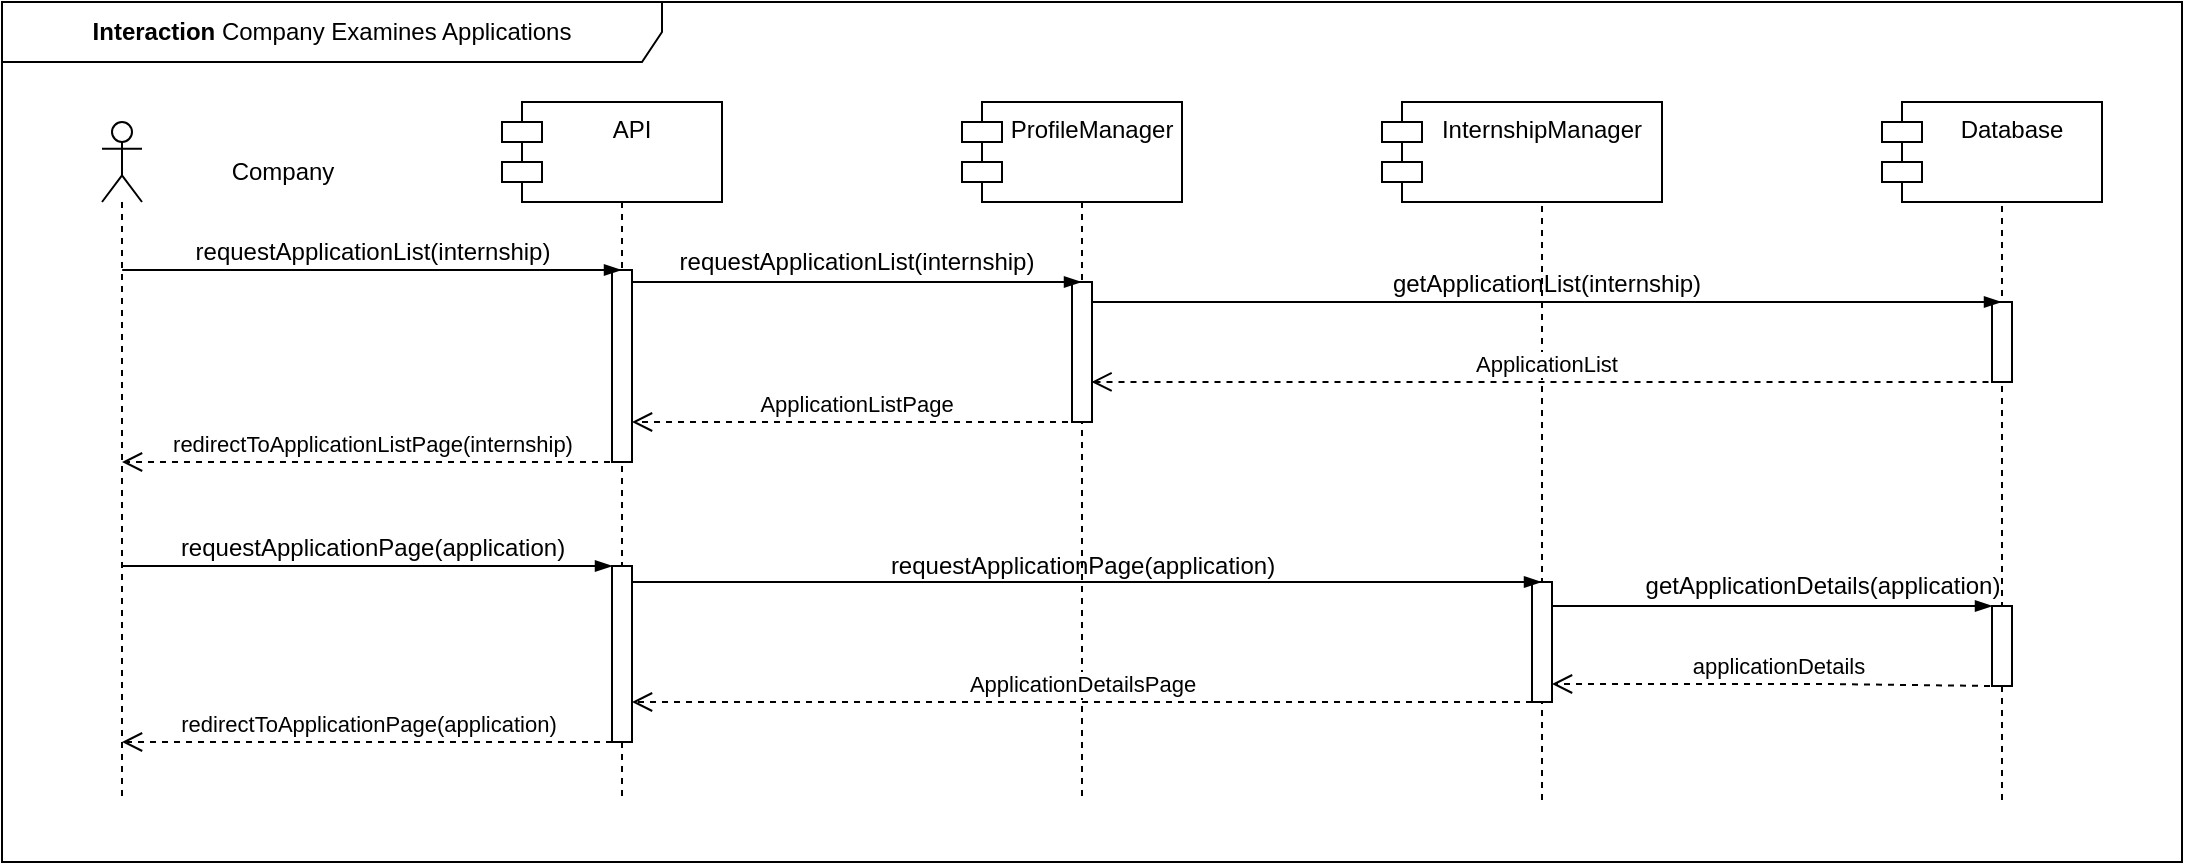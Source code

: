 <mxfile scale="1" border="0" version="25.0.3">
  <diagram name="Page-1" id="2YBvvXClWsGukQMizWep">
    <mxGraphModel dx="1434" dy="1846" grid="1" gridSize="10" guides="1" tooltips="1" connect="1" arrows="1" fold="1" page="1" pageScale="1" pageWidth="850" pageHeight="1100" math="0" shadow="0">
      <root>
        <mxCell id="0" />
        <mxCell id="1" parent="0" />
        <mxCell id="QDihuIbp6Lw-h8ZXW96g-6" value=":Object" style="shape=umlLifeline;perimeter=lifelinePerimeter;whiteSpace=wrap;html=1;container=1;dropTarget=0;collapsible=0;recursiveResize=0;outlineConnect=0;portConstraint=eastwest;newEdgeStyle={&quot;curved&quot;:0,&quot;rounded&quot;:0};" parent="1" vertex="1">
          <mxGeometry x="780" y="-10" width="100" height="350" as="geometry" />
        </mxCell>
        <mxCell id="CObYJEAy56xA2G8EUnc1-1" value="S&amp;amp;C" style="shape=umlLifeline;perimeter=lifelinePerimeter;whiteSpace=wrap;html=1;container=1;dropTarget=0;collapsible=0;recursiveResize=0;outlineConnect=0;portConstraint=eastwest;newEdgeStyle={&quot;edgeStyle&quot;:&quot;elbowEdgeStyle&quot;,&quot;elbow&quot;:&quot;vertical&quot;,&quot;curved&quot;:0,&quot;rounded&quot;:0};" parent="1" vertex="1">
          <mxGeometry x="320" width="100" height="340" as="geometry" />
        </mxCell>
        <mxCell id="hh9Ni2VgHgSeFQTvjpv2-1" value="" style="html=1;points=[[0,0,0,0,5],[0,1,0,0,-5],[1,0,0,0,5],[1,1,0,0,-5]];perimeter=orthogonalPerimeter;outlineConnect=0;targetShapes=umlLifeline;portConstraint=eastwest;newEdgeStyle={&quot;curved&quot;:0,&quot;rounded&quot;:0};" parent="CObYJEAy56xA2G8EUnc1-1" vertex="1">
          <mxGeometry x="45" y="74" width="10" height="96" as="geometry" />
        </mxCell>
        <mxCell id="CObYJEAy56xA2G8EUnc1-6" value="" style="shape=umlLifeline;perimeter=lifelinePerimeter;whiteSpace=wrap;html=1;container=1;dropTarget=0;collapsible=0;recursiveResize=0;outlineConnect=0;portConstraint=eastwest;newEdgeStyle={&quot;curved&quot;:0,&quot;rounded&quot;:0};participant=umlActor;" parent="1" vertex="1">
          <mxGeometry x="110" width="20" height="340" as="geometry" />
        </mxCell>
        <mxCell id="CObYJEAy56xA2G8EUnc1-7" value="Company" style="text;html=1;align=center;verticalAlign=middle;resizable=0;points=[];autosize=1;strokeColor=none;fillColor=none;" parent="1" vertex="1">
          <mxGeometry x="160" y="10" width="80" height="30" as="geometry" />
        </mxCell>
        <mxCell id="CObYJEAy56xA2G8EUnc1-8" value="" style="edgeStyle=elbowEdgeStyle;fontSize=12;html=1;endArrow=blockThin;endFill=1;rounded=0;" parent="1" edge="1">
          <mxGeometry width="160" relative="1" as="geometry">
            <mxPoint x="120.1" y="74" as="sourcePoint" />
            <mxPoint x="369.5" y="74" as="targetPoint" />
            <Array as="points">
              <mxPoint x="270" y="74" />
            </Array>
          </mxGeometry>
        </mxCell>
        <mxCell id="CObYJEAy56xA2G8EUnc1-9" value="requestApplicationList(internship)" style="text;html=1;align=center;verticalAlign=middle;resizable=0;points=[];autosize=1;strokeColor=none;fillColor=none;" parent="1" vertex="1">
          <mxGeometry x="140" y="50" width="210" height="30" as="geometry" />
        </mxCell>
        <mxCell id="CObYJEAy56xA2G8EUnc1-15" value="&lt;b&gt;Interaction&lt;/b&gt; Company Examines Applications" style="shape=umlFrame;whiteSpace=wrap;html=1;pointerEvents=0;width=330;height=30;" parent="1" vertex="1">
          <mxGeometry x="60" y="-60" width="1090" height="430" as="geometry" />
        </mxCell>
        <mxCell id="QDihuIbp6Lw-h8ZXW96g-1" value="API" style="shape=module;align=left;spacingLeft=20;align=center;verticalAlign=top;whiteSpace=wrap;html=1;" parent="1" vertex="1">
          <mxGeometry x="310" y="-10" width="110" height="50" as="geometry" />
        </mxCell>
        <mxCell id="QDihuIbp6Lw-h8ZXW96g-2" value=":Object" style="shape=umlLifeline;perimeter=lifelinePerimeter;whiteSpace=wrap;html=1;container=1;dropTarget=0;collapsible=0;recursiveResize=0;outlineConnect=0;portConstraint=eastwest;newEdgeStyle={&quot;curved&quot;:0,&quot;rounded&quot;:0};" parent="1" vertex="1">
          <mxGeometry x="550" width="100" height="340" as="geometry" />
        </mxCell>
        <mxCell id="QDihuIbp6Lw-h8ZXW96g-15" value="" style="html=1;points=[[0,0,0,0,5],[0,1,0,0,-5],[1,0,0,0,5],[1,1,0,0,-5]];perimeter=orthogonalPerimeter;outlineConnect=0;targetShapes=umlLifeline;portConstraint=eastwest;newEdgeStyle={&quot;curved&quot;:0,&quot;rounded&quot;:0};" parent="QDihuIbp6Lw-h8ZXW96g-2" vertex="1">
          <mxGeometry x="45" y="80" width="10" height="70" as="geometry" />
        </mxCell>
        <mxCell id="QDihuIbp6Lw-h8ZXW96g-4" value="ProfileManager" style="shape=module;align=left;spacingLeft=20;align=center;verticalAlign=top;whiteSpace=wrap;html=1;" parent="1" vertex="1">
          <mxGeometry x="540" y="-10" width="110" height="50" as="geometry" />
        </mxCell>
        <mxCell id="QDihuIbp6Lw-h8ZXW96g-5" value="InternshipManager" style="shape=module;align=left;spacingLeft=20;align=center;verticalAlign=top;whiteSpace=wrap;html=1;" parent="1" vertex="1">
          <mxGeometry x="750" y="-10" width="140" height="50" as="geometry" />
        </mxCell>
        <mxCell id="QDihuIbp6Lw-h8ZXW96g-8" value=":Object" style="shape=umlLifeline;perimeter=lifelinePerimeter;whiteSpace=wrap;html=1;container=1;dropTarget=0;collapsible=0;recursiveResize=0;outlineConnect=0;portConstraint=eastwest;newEdgeStyle={&quot;curved&quot;:0,&quot;rounded&quot;:0};" parent="1" vertex="1">
          <mxGeometry x="1010" y="-10" width="100" height="350" as="geometry" />
        </mxCell>
        <mxCell id="QDihuIbp6Lw-h8ZXW96g-33" value="" style="html=1;points=[[0,0,0,0,5],[0,1,0,0,-5],[1,0,0,0,5],[1,1,0,0,-5]];perimeter=orthogonalPerimeter;outlineConnect=0;targetShapes=umlLifeline;portConstraint=eastwest;newEdgeStyle={&quot;curved&quot;:0,&quot;rounded&quot;:0};" parent="QDihuIbp6Lw-h8ZXW96g-8" vertex="1">
          <mxGeometry x="45" y="100" width="10" height="40" as="geometry" />
        </mxCell>
        <mxCell id="SL6PgUiu9ieBlHFa4yMH-6" value="" style="html=1;points=[[0,0,0,0,5],[0,1,0,0,-5],[1,0,0,0,5],[1,1,0,0,-5]];perimeter=orthogonalPerimeter;outlineConnect=0;targetShapes=umlLifeline;portConstraint=eastwest;newEdgeStyle={&quot;curved&quot;:0,&quot;rounded&quot;:0};" parent="QDihuIbp6Lw-h8ZXW96g-8" vertex="1">
          <mxGeometry x="45" y="252" width="10" height="40" as="geometry" />
        </mxCell>
        <mxCell id="QDihuIbp6Lw-h8ZXW96g-11" value="Database" style="shape=module;align=left;spacingLeft=20;align=center;verticalAlign=top;whiteSpace=wrap;html=1;" parent="1" vertex="1">
          <mxGeometry x="1000" y="-10" width="110" height="50" as="geometry" />
        </mxCell>
        <mxCell id="QDihuIbp6Lw-h8ZXW96g-13" value="requestApplicationList(internship)" style="text;html=1;align=center;verticalAlign=middle;resizable=0;points=[];autosize=1;strokeColor=none;fillColor=none;" parent="1" vertex="1">
          <mxGeometry x="382" y="55" width="210" height="30" as="geometry" />
        </mxCell>
        <mxCell id="QDihuIbp6Lw-h8ZXW96g-14" value="ApplicationListPage" style="html=1;verticalAlign=bottom;endArrow=open;dashed=1;endSize=8;curved=0;rounded=0;" parent="1" target="hh9Ni2VgHgSeFQTvjpv2-1" edge="1">
          <mxGeometry x="-0.002" relative="1" as="geometry">
            <mxPoint x="599" y="150" as="sourcePoint" />
            <mxPoint x="369" y="150" as="targetPoint" />
            <Array as="points">
              <mxPoint x="505" y="150" />
            </Array>
            <mxPoint as="offset" />
          </mxGeometry>
        </mxCell>
        <mxCell id="QDihuIbp6Lw-h8ZXW96g-16" value="getApplicationList(internship)" style="text;html=1;align=center;verticalAlign=middle;resizable=0;points=[];autosize=1;strokeColor=none;fillColor=none;" parent="1" vertex="1">
          <mxGeometry x="742" y="66" width="180" height="30" as="geometry" />
        </mxCell>
        <mxCell id="QDihuIbp6Lw-h8ZXW96g-21" value="redirectToApplicationListPage(internship)" style="html=1;verticalAlign=bottom;endArrow=open;dashed=1;endSize=8;curved=0;rounded=0;" parent="1" target="CObYJEAy56xA2G8EUnc1-6" edge="1">
          <mxGeometry relative="1" as="geometry">
            <mxPoint x="370" y="170" as="sourcePoint" />
            <mxPoint x="140" y="170" as="targetPoint" />
            <Array as="points" />
          </mxGeometry>
        </mxCell>
        <mxCell id="QDihuIbp6Lw-h8ZXW96g-23" value="requestApplicationPage(application)" style="text;html=1;align=center;verticalAlign=middle;resizable=0;points=[];autosize=1;strokeColor=none;fillColor=none;" parent="1" vertex="1">
          <mxGeometry x="490" y="207" width="220" height="30" as="geometry" />
        </mxCell>
        <mxCell id="QDihuIbp6Lw-h8ZXW96g-24" value="ApplicationList" style="html=1;verticalAlign=bottom;endArrow=open;dashed=1;endSize=8;curved=0;rounded=0;" parent="1" edge="1">
          <mxGeometry x="-0.001" relative="1" as="geometry">
            <mxPoint x="1059.25" y="129.97" as="sourcePoint" />
            <mxPoint x="604.75" y="129.97" as="targetPoint" />
            <Array as="points">
              <mxPoint x="735.75" y="129.97" />
            </Array>
            <mxPoint as="offset" />
          </mxGeometry>
        </mxCell>
        <mxCell id="QDihuIbp6Lw-h8ZXW96g-25" value="getApplicationDetails(application)" style="text;html=1;align=center;verticalAlign=middle;resizable=0;points=[];autosize=1;strokeColor=none;fillColor=none;" parent="1" vertex="1">
          <mxGeometry x="865" y="217" width="210" height="30" as="geometry" />
        </mxCell>
        <mxCell id="QDihuIbp6Lw-h8ZXW96g-27" value="" style="edgeStyle=elbowEdgeStyle;fontSize=12;html=1;endArrow=blockThin;endFill=1;rounded=0;" parent="1" target="SL6PgUiu9ieBlHFa4yMH-6" edge="1">
          <mxGeometry width="160" relative="1" as="geometry">
            <mxPoint x="835" y="242" as="sourcePoint" />
            <mxPoint x="1055" y="242" as="targetPoint" />
            <Array as="points">
              <mxPoint x="960" y="242" />
            </Array>
          </mxGeometry>
        </mxCell>
        <mxCell id="QDihuIbp6Lw-h8ZXW96g-28" value="" style="html=1;points=[[0,0,0,0,5],[0,1,0,0,-5],[1,0,0,0,5],[1,1,0,0,-5]];perimeter=orthogonalPerimeter;outlineConnect=0;targetShapes=umlLifeline;portConstraint=eastwest;newEdgeStyle={&quot;curved&quot;:0,&quot;rounded&quot;:0};" parent="1" vertex="1">
          <mxGeometry x="825" y="230" width="10" height="60" as="geometry" />
        </mxCell>
        <mxCell id="QDihuIbp6Lw-h8ZXW96g-29" value="applicationDetails" style="html=1;verticalAlign=bottom;endArrow=open;dashed=1;endSize=8;curved=0;rounded=0;" parent="1" target="QDihuIbp6Lw-h8ZXW96g-28" edge="1">
          <mxGeometry relative="1" as="geometry">
            <mxPoint x="1060" y="282.05" as="sourcePoint" />
            <mxPoint x="835" y="282.05" as="targetPoint" />
            <Array as="points">
              <mxPoint x="971" y="281" />
            </Array>
          </mxGeometry>
        </mxCell>
        <mxCell id="QDihuIbp6Lw-h8ZXW96g-30" value="" style="html=1;points=[[0,0,0,0,5],[0,1,0,0,-5],[1,0,0,0,5],[1,1,0,0,-5]];perimeter=orthogonalPerimeter;outlineConnect=0;targetShapes=umlLifeline;portConstraint=eastwest;newEdgeStyle={&quot;curved&quot;:0,&quot;rounded&quot;:0};" parent="1" vertex="1">
          <mxGeometry x="365" y="222" width="10" height="88" as="geometry" />
        </mxCell>
        <mxCell id="QDihuIbp6Lw-h8ZXW96g-32" value="ApplicationDetailsPage" style="html=1;verticalAlign=bottom;endArrow=open;dashed=1;endSize=8;curved=0;rounded=0;" parent="1" edge="1">
          <mxGeometry x="0.001" relative="1" as="geometry">
            <mxPoint x="825" y="290" as="sourcePoint" />
            <mxPoint x="375.0" y="290" as="targetPoint" />
            <Array as="points">
              <mxPoint x="800" y="290" />
            </Array>
            <mxPoint as="offset" />
          </mxGeometry>
        </mxCell>
        <mxCell id="QDihuIbp6Lw-h8ZXW96g-3" value="" style="edgeStyle=elbowEdgeStyle;fontSize=12;html=1;endArrow=blockThin;endFill=1;rounded=0;" parent="1" source="hh9Ni2VgHgSeFQTvjpv2-1" edge="1">
          <mxGeometry width="160" relative="1" as="geometry">
            <mxPoint x="370" y="80" as="sourcePoint" />
            <mxPoint x="599.5" y="80" as="targetPoint" />
            <Array as="points">
              <mxPoint x="495" y="80" />
            </Array>
          </mxGeometry>
        </mxCell>
        <mxCell id="QDihuIbp6Lw-h8ZXW96g-7" value="" style="edgeStyle=elbowEdgeStyle;fontSize=12;html=1;endArrow=blockThin;endFill=1;rounded=0;elbow=vertical;" parent="1" source="QDihuIbp6Lw-h8ZXW96g-15" target="QDihuIbp6Lw-h8ZXW96g-8" edge="1">
          <mxGeometry x="-0.043" y="30" width="160" relative="1" as="geometry">
            <mxPoint x="600" y="90" as="sourcePoint" />
            <mxPoint x="830" y="90" as="targetPoint" />
            <Array as="points">
              <mxPoint x="725" y="90" />
            </Array>
            <mxPoint as="offset" />
          </mxGeometry>
        </mxCell>
        <mxCell id="QDihuIbp6Lw-h8ZXW96g-17" value="requestApplicationPage(application)" style="text;html=1;align=center;verticalAlign=middle;resizable=0;points=[];autosize=1;strokeColor=none;fillColor=none;" parent="1" vertex="1">
          <mxGeometry x="135" y="198" width="220" height="30" as="geometry" />
        </mxCell>
        <mxCell id="QDihuIbp6Lw-h8ZXW96g-20" value="" style="edgeStyle=elbowEdgeStyle;fontSize=12;html=1;endArrow=blockThin;endFill=1;rounded=0;" parent="1" source="CObYJEAy56xA2G8EUnc1-6" target="QDihuIbp6Lw-h8ZXW96g-30" edge="1">
          <mxGeometry width="160" relative="1" as="geometry">
            <mxPoint x="144.25" y="222" as="sourcePoint" />
            <mxPoint x="370" y="222" as="targetPoint" />
            <Array as="points">
              <mxPoint x="270.25" y="222" />
            </Array>
          </mxGeometry>
        </mxCell>
        <mxCell id="QDihuIbp6Lw-h8ZXW96g-22" value="" style="edgeStyle=elbowEdgeStyle;fontSize=12;html=1;endArrow=blockThin;endFill=1;rounded=0;" parent="1" edge="1">
          <mxGeometry width="160" relative="1" as="geometry">
            <mxPoint x="375" y="230" as="sourcePoint" />
            <mxPoint x="829.5" y="230" as="targetPoint" />
            <Array as="points">
              <mxPoint x="496" y="230" />
            </Array>
          </mxGeometry>
        </mxCell>
        <mxCell id="N4ezWAQjIMXn5G-POvpN-3" value="redirectToApplicationPage(application)" style="html=1;verticalAlign=bottom;endArrow=open;dashed=1;endSize=8;curved=0;rounded=0;" parent="1" source="QDihuIbp6Lw-h8ZXW96g-30" target="CObYJEAy56xA2G8EUnc1-6" edge="1">
          <mxGeometry x="0.0" relative="1" as="geometry">
            <mxPoint x="365.0" y="310" as="sourcePoint" />
            <mxPoint x="139.31" y="310" as="targetPoint" />
            <Array as="points">
              <mxPoint x="275.5" y="310" />
            </Array>
            <mxPoint as="offset" />
          </mxGeometry>
        </mxCell>
      </root>
    </mxGraphModel>
  </diagram>
</mxfile>

